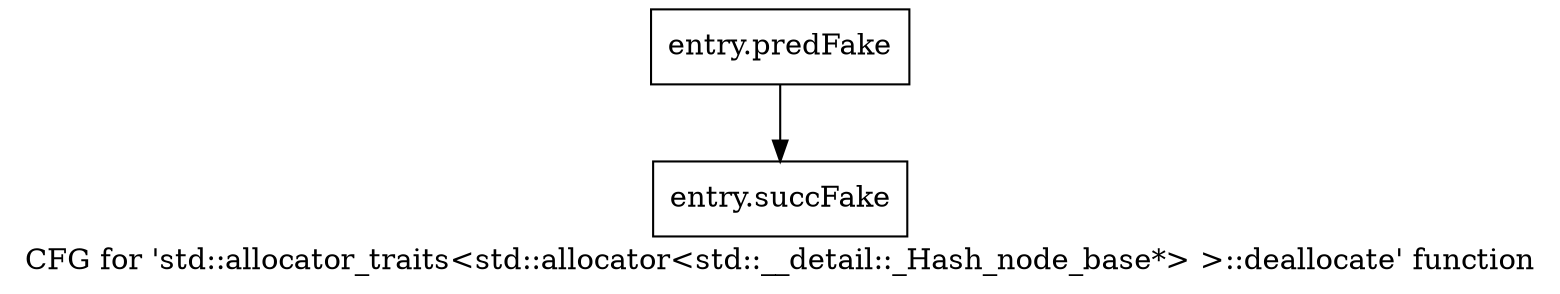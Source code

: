 digraph "CFG for 'std::allocator_traits\<std::allocator\<std::__detail::_Hash_node_base*\> \>::deallocate' function" {
	label="CFG for 'std::allocator_traits\<std::allocator\<std::__detail::_Hash_node_base*\> \>::deallocate' function";

	Node0x49dc890 [shape=record,filename="",linenumber="",label="{entry.predFake}"];
	Node0x49dc890 -> Node0x4ab19c0[ callList="" memoryops="" filename="/tools/Xilinx/Vitis_HLS/2022.1/tps/lnx64/gcc-8.3.0/lib/gcc/x86_64-pc-linux-gnu/8.3.0/../../../../include/c++/8.3.0/bits/alloc_traits.h" execusionnum="5"];
	Node0x4ab19c0 [shape=record,filename="/tools/Xilinx/Vitis_HLS/2022.1/tps/lnx64/gcc-8.3.0/lib/gcc/x86_64-pc-linux-gnu/8.3.0/../../../../include/c++/8.3.0/bits/alloc_traits.h",linenumber="462",label="{entry.succFake}"];
}

